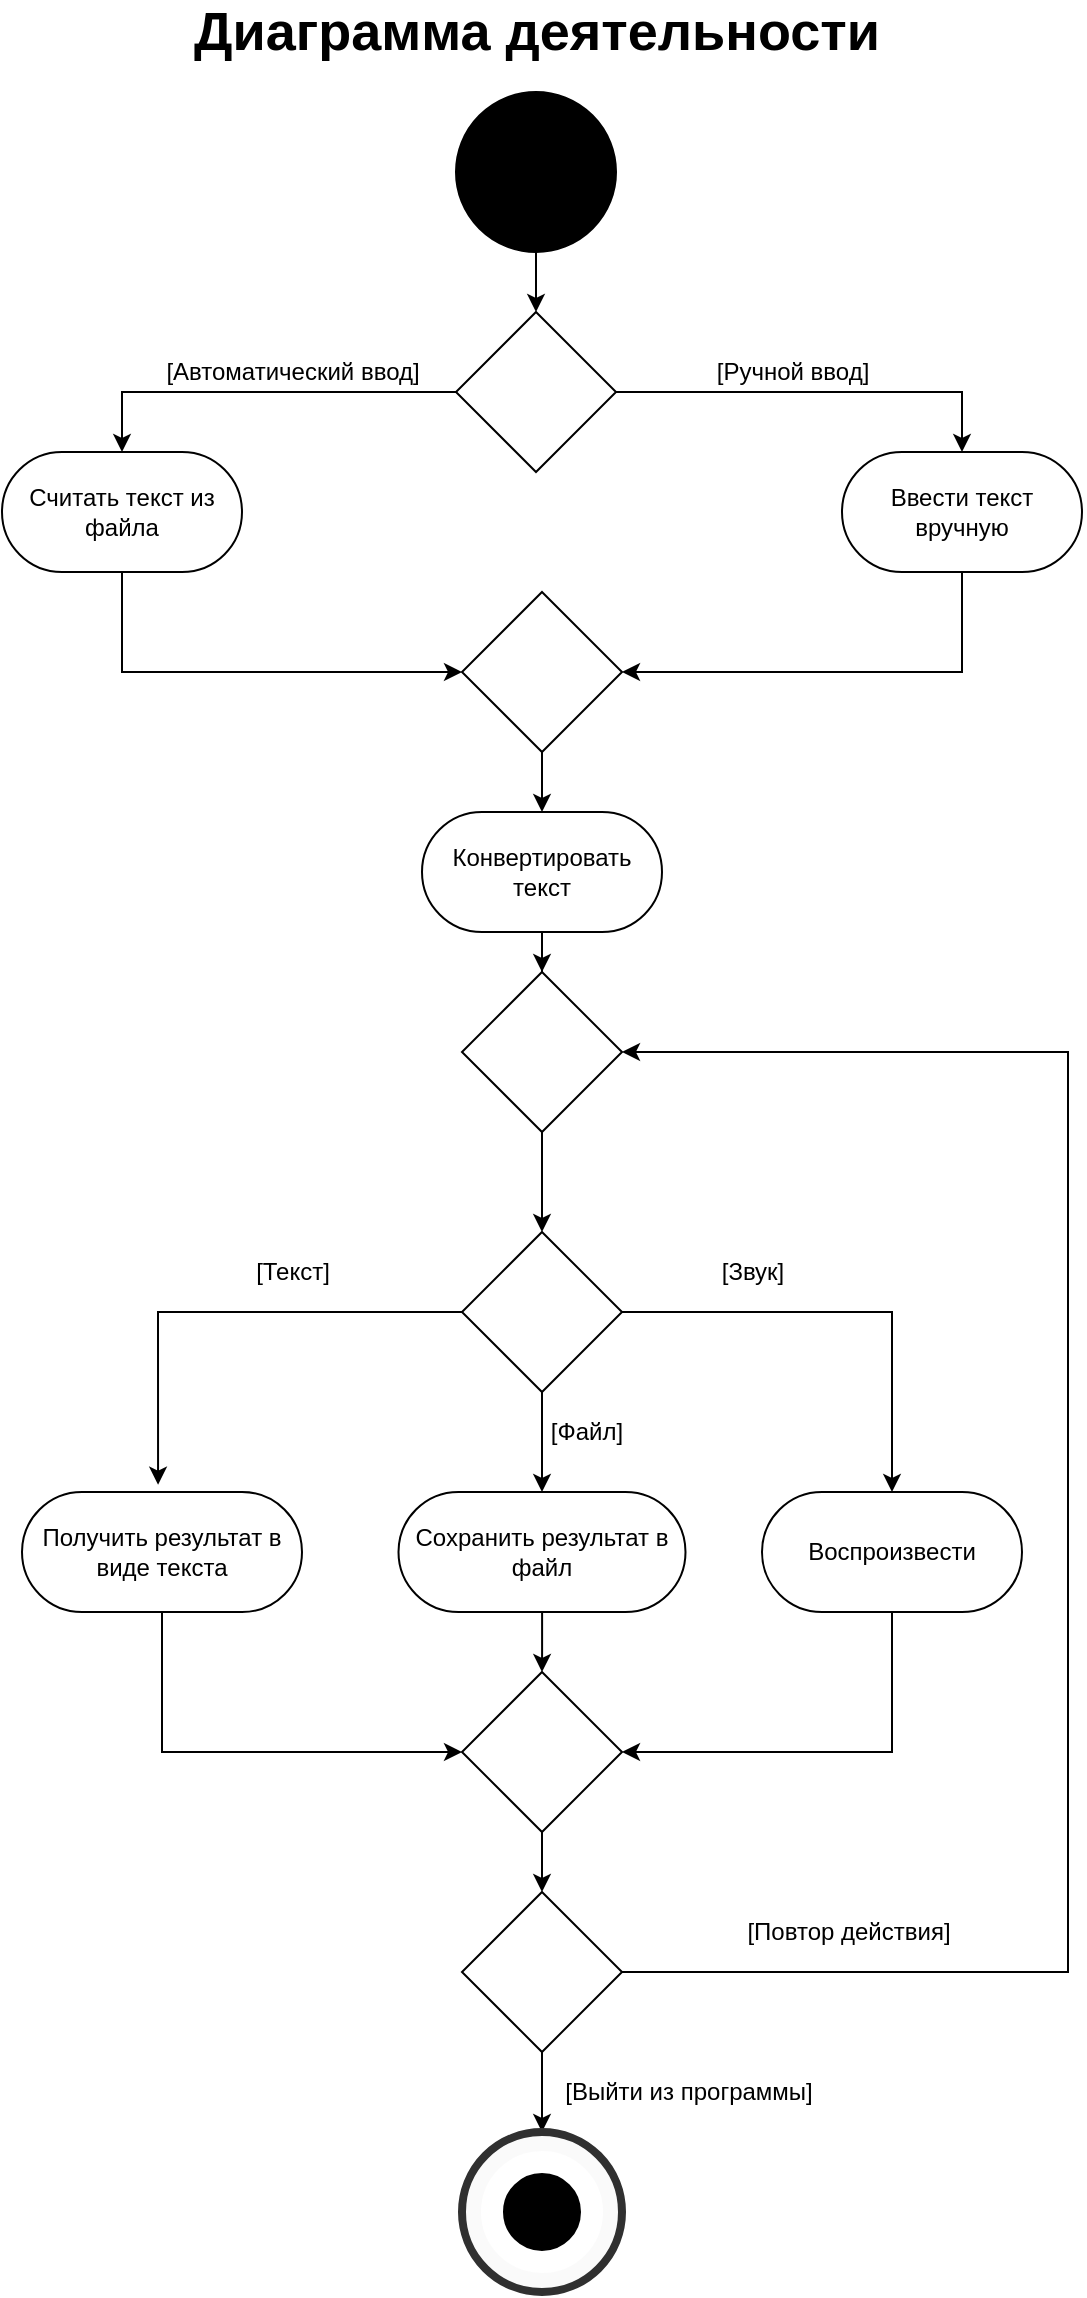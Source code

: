 <mxfile version="17.4.5" type="github"><diagram id="ElkyF9Jqkl11dKbJCKOM" name="Page-1"><mxGraphModel dx="1880" dy="572" grid="1" gridSize="10" guides="1" tooltips="1" connect="1" arrows="1" fold="1" page="1" pageScale="1" pageWidth="827" pageHeight="1169" math="0" shadow="0"><root><mxCell id="0"/><mxCell id="1" parent="0"/><mxCell id="78lj8XplYni3L8KzX9sI-9" style="edgeStyle=orthogonalEdgeStyle;rounded=0;orthogonalLoop=1;jettySize=auto;html=1;entryX=0.5;entryY=0;entryDx=0;entryDy=0;" edge="1" parent="1" source="78lj8XplYni3L8KzX9sI-1" target="78lj8XplYni3L8KzX9sI-3"><mxGeometry relative="1" as="geometry"/></mxCell><mxCell id="78lj8XplYni3L8KzX9sI-1" value="" style="ellipse;whiteSpace=wrap;html=1;aspect=fixed;fillColor=#000000;" vertex="1" parent="1"><mxGeometry x="-456" y="60" width="80" height="80" as="geometry"/></mxCell><mxCell id="78lj8XplYni3L8KzX9sI-7" style="edgeStyle=orthogonalEdgeStyle;rounded=0;orthogonalLoop=1;jettySize=auto;html=1;entryX=0.5;entryY=0;entryDx=0;entryDy=0;" edge="1" parent="1" source="78lj8XplYni3L8KzX9sI-3" target="78lj8XplYni3L8KzX9sI-5"><mxGeometry relative="1" as="geometry"/></mxCell><mxCell id="78lj8XplYni3L8KzX9sI-8" style="edgeStyle=orthogonalEdgeStyle;rounded=0;orthogonalLoop=1;jettySize=auto;html=1;exitX=1;exitY=0.5;exitDx=0;exitDy=0;entryX=0.5;entryY=0;entryDx=0;entryDy=0;" edge="1" parent="1" source="78lj8XplYni3L8KzX9sI-3" target="78lj8XplYni3L8KzX9sI-6"><mxGeometry relative="1" as="geometry"/></mxCell><mxCell id="78lj8XplYni3L8KzX9sI-3" value="" style="rhombus;whiteSpace=wrap;html=1;fillColor=#FFFFFF;" vertex="1" parent="1"><mxGeometry x="-456" y="170" width="80" height="80" as="geometry"/></mxCell><mxCell id="78lj8XplYni3L8KzX9sI-12" style="edgeStyle=orthogonalEdgeStyle;rounded=0;orthogonalLoop=1;jettySize=auto;html=1;exitX=0.5;exitY=1;exitDx=0;exitDy=0;entryX=0;entryY=0.5;entryDx=0;entryDy=0;" edge="1" parent="1" source="78lj8XplYni3L8KzX9sI-5" target="78lj8XplYni3L8KzX9sI-10"><mxGeometry relative="1" as="geometry"/></mxCell><mxCell id="78lj8XplYni3L8KzX9sI-5" value="Считать текст из файла" style="rounded=1;whiteSpace=wrap;html=1;fillColor=#FFFFFF;arcSize=50;" vertex="1" parent="1"><mxGeometry x="-683" y="240" width="120" height="60" as="geometry"/></mxCell><mxCell id="78lj8XplYni3L8KzX9sI-11" style="edgeStyle=orthogonalEdgeStyle;rounded=0;orthogonalLoop=1;jettySize=auto;html=1;entryX=1;entryY=0.5;entryDx=0;entryDy=0;exitX=0.5;exitY=1;exitDx=0;exitDy=0;" edge="1" parent="1" source="78lj8XplYni3L8KzX9sI-6" target="78lj8XplYni3L8KzX9sI-10"><mxGeometry relative="1" as="geometry"/></mxCell><mxCell id="78lj8XplYni3L8KzX9sI-6" value="Ввести текст вручную" style="rounded=1;whiteSpace=wrap;html=1;fillColor=#FFFFFF;arcSize=50;" vertex="1" parent="1"><mxGeometry x="-263" y="240" width="120" height="60" as="geometry"/></mxCell><mxCell id="78lj8XplYni3L8KzX9sI-18" style="edgeStyle=orthogonalEdgeStyle;rounded=0;orthogonalLoop=1;jettySize=auto;html=1;entryX=0.5;entryY=0;entryDx=0;entryDy=0;" edge="1" parent="1" source="78lj8XplYni3L8KzX9sI-10" target="78lj8XplYni3L8KzX9sI-17"><mxGeometry relative="1" as="geometry"/></mxCell><mxCell id="78lj8XplYni3L8KzX9sI-10" value="" style="rhombus;whiteSpace=wrap;html=1;fillColor=#FFFFFF;" vertex="1" parent="1"><mxGeometry x="-453" y="310" width="80" height="80" as="geometry"/></mxCell><mxCell id="78lj8XplYni3L8KzX9sI-13" value="[Автоматический ввод]" style="text;html=1;align=center;verticalAlign=middle;resizable=0;points=[];autosize=1;strokeColor=none;fillColor=none;" vertex="1" parent="1"><mxGeometry x="-613" y="190" width="150" height="20" as="geometry"/></mxCell><mxCell id="78lj8XplYni3L8KzX9sI-14" value="[Ручной ввод]" style="text;html=1;align=center;verticalAlign=middle;resizable=0;points=[];autosize=1;strokeColor=none;fillColor=none;" vertex="1" parent="1"><mxGeometry x="-333" y="190" width="90" height="20" as="geometry"/></mxCell><mxCell id="78lj8XplYni3L8KzX9sI-24" style="edgeStyle=orthogonalEdgeStyle;rounded=0;orthogonalLoop=1;jettySize=auto;html=1;entryX=0.5;entryY=0;entryDx=0;entryDy=0;" edge="1" parent="1" source="78lj8XplYni3L8KzX9sI-17" target="78lj8XplYni3L8KzX9sI-19"><mxGeometry relative="1" as="geometry"/></mxCell><mxCell id="78lj8XplYni3L8KzX9sI-17" value="Конвертировать текст" style="rounded=1;whiteSpace=wrap;html=1;fillColor=#FFFFFF;arcSize=50;" vertex="1" parent="1"><mxGeometry x="-473" y="420" width="120" height="60" as="geometry"/></mxCell><mxCell id="78lj8XplYni3L8KzX9sI-25" style="edgeStyle=orthogonalEdgeStyle;rounded=0;orthogonalLoop=1;jettySize=auto;html=1;" edge="1" parent="1" source="78lj8XplYni3L8KzX9sI-19" target="78lj8XplYni3L8KzX9sI-20"><mxGeometry relative="1" as="geometry"/></mxCell><mxCell id="78lj8XplYni3L8KzX9sI-19" value="" style="rhombus;whiteSpace=wrap;html=1;fillColor=#FFFFFF;" vertex="1" parent="1"><mxGeometry x="-453" y="500" width="80" height="80" as="geometry"/></mxCell><mxCell id="78lj8XplYni3L8KzX9sI-26" style="edgeStyle=orthogonalEdgeStyle;rounded=0;orthogonalLoop=1;jettySize=auto;html=1;entryX=0.486;entryY=-0.061;entryDx=0;entryDy=0;entryPerimeter=0;" edge="1" parent="1" source="78lj8XplYni3L8KzX9sI-20" target="78lj8XplYni3L8KzX9sI-21"><mxGeometry relative="1" as="geometry"/></mxCell><mxCell id="78lj8XplYni3L8KzX9sI-27" style="edgeStyle=orthogonalEdgeStyle;rounded=0;orthogonalLoop=1;jettySize=auto;html=1;entryX=0.5;entryY=0;entryDx=0;entryDy=0;" edge="1" parent="1" source="78lj8XplYni3L8KzX9sI-20" target="78lj8XplYni3L8KzX9sI-22"><mxGeometry relative="1" as="geometry"/></mxCell><mxCell id="78lj8XplYni3L8KzX9sI-28" style="edgeStyle=orthogonalEdgeStyle;rounded=0;orthogonalLoop=1;jettySize=auto;html=1;entryX=0.5;entryY=0;entryDx=0;entryDy=0;" edge="1" parent="1" source="78lj8XplYni3L8KzX9sI-20" target="78lj8XplYni3L8KzX9sI-23"><mxGeometry relative="1" as="geometry"/></mxCell><mxCell id="78lj8XplYni3L8KzX9sI-20" value="" style="rhombus;whiteSpace=wrap;html=1;fillColor=#FFFFFF;" vertex="1" parent="1"><mxGeometry x="-453" y="630" width="80" height="80" as="geometry"/></mxCell><mxCell id="78lj8XplYni3L8KzX9sI-31" style="edgeStyle=orthogonalEdgeStyle;rounded=0;orthogonalLoop=1;jettySize=auto;html=1;entryX=0;entryY=0.5;entryDx=0;entryDy=0;exitX=0.5;exitY=1;exitDx=0;exitDy=0;" edge="1" parent="1" source="78lj8XplYni3L8KzX9sI-21" target="78lj8XplYni3L8KzX9sI-29"><mxGeometry relative="1" as="geometry"/></mxCell><mxCell id="78lj8XplYni3L8KzX9sI-21" value="Получить результат в виде текста" style="rounded=1;whiteSpace=wrap;html=1;fillColor=#FFFFFF;arcSize=50;" vertex="1" parent="1"><mxGeometry x="-673" y="760" width="140" height="60" as="geometry"/></mxCell><mxCell id="78lj8XplYni3L8KzX9sI-30" style="edgeStyle=orthogonalEdgeStyle;rounded=0;orthogonalLoop=1;jettySize=auto;html=1;entryX=0.5;entryY=0;entryDx=0;entryDy=0;" edge="1" parent="1" source="78lj8XplYni3L8KzX9sI-22" target="78lj8XplYni3L8KzX9sI-29"><mxGeometry relative="1" as="geometry"/></mxCell><mxCell id="78lj8XplYni3L8KzX9sI-22" value="Сохранить результат в файл" style="rounded=1;whiteSpace=wrap;html=1;fillColor=#FFFFFF;arcSize=50;" vertex="1" parent="1"><mxGeometry x="-484.75" y="760" width="143.5" height="60" as="geometry"/></mxCell><mxCell id="78lj8XplYni3L8KzX9sI-33" style="edgeStyle=orthogonalEdgeStyle;rounded=0;orthogonalLoop=1;jettySize=auto;html=1;entryX=1;entryY=0.5;entryDx=0;entryDy=0;exitX=0.5;exitY=1;exitDx=0;exitDy=0;" edge="1" parent="1" source="78lj8XplYni3L8KzX9sI-23" target="78lj8XplYni3L8KzX9sI-29"><mxGeometry relative="1" as="geometry"/></mxCell><mxCell id="78lj8XplYni3L8KzX9sI-23" value="Воспроизвести" style="rounded=1;whiteSpace=wrap;html=1;fillColor=#FFFFFF;arcSize=50;" vertex="1" parent="1"><mxGeometry x="-303" y="760" width="130" height="60" as="geometry"/></mxCell><mxCell id="78lj8XplYni3L8KzX9sI-35" style="edgeStyle=orthogonalEdgeStyle;rounded=0;orthogonalLoop=1;jettySize=auto;html=1;entryX=0.5;entryY=0;entryDx=0;entryDy=0;" edge="1" parent="1" source="78lj8XplYni3L8KzX9sI-29" target="78lj8XplYni3L8KzX9sI-34"><mxGeometry relative="1" as="geometry"/></mxCell><mxCell id="78lj8XplYni3L8KzX9sI-29" value="" style="rhombus;whiteSpace=wrap;html=1;fillColor=#FFFFFF;" vertex="1" parent="1"><mxGeometry x="-453" y="850" width="80" height="80" as="geometry"/></mxCell><mxCell id="78lj8XplYni3L8KzX9sI-39" style="edgeStyle=orthogonalEdgeStyle;rounded=0;orthogonalLoop=1;jettySize=auto;html=1;entryX=1;entryY=0.5;entryDx=0;entryDy=0;exitX=1;exitY=0.5;exitDx=0;exitDy=0;" edge="1" parent="1" source="78lj8XplYni3L8KzX9sI-34" target="78lj8XplYni3L8KzX9sI-19"><mxGeometry relative="1" as="geometry"><Array as="points"><mxPoint x="-150" y="1000"/><mxPoint x="-150" y="540"/></Array></mxGeometry></mxCell><mxCell id="78lj8XplYni3L8KzX9sI-43" style="edgeStyle=orthogonalEdgeStyle;rounded=0;orthogonalLoop=1;jettySize=auto;html=1;entryX=0.5;entryY=0;entryDx=0;entryDy=0;" edge="1" parent="1" source="78lj8XplYni3L8KzX9sI-34" target="78lj8XplYni3L8KzX9sI-46"><mxGeometry relative="1" as="geometry"/></mxCell><mxCell id="78lj8XplYni3L8KzX9sI-34" value="" style="rhombus;whiteSpace=wrap;html=1;fillColor=#FFFFFF;" vertex="1" parent="1"><mxGeometry x="-453" y="960" width="80" height="80" as="geometry"/></mxCell><mxCell id="78lj8XplYni3L8KzX9sI-36" value="[Текст]" style="text;html=1;align=center;verticalAlign=middle;resizable=0;points=[];autosize=1;strokeColor=none;fillColor=none;" vertex="1" parent="1"><mxGeometry x="-563" y="640" width="50" height="20" as="geometry"/></mxCell><mxCell id="78lj8XplYni3L8KzX9sI-37" value="[Звук]" style="text;html=1;align=center;verticalAlign=middle;resizable=0;points=[];autosize=1;strokeColor=none;fillColor=none;" vertex="1" parent="1"><mxGeometry x="-333" y="640" width="50" height="20" as="geometry"/></mxCell><mxCell id="78lj8XplYni3L8KzX9sI-38" value="[Файл]" style="text;html=1;align=center;verticalAlign=middle;resizable=0;points=[];autosize=1;strokeColor=none;fillColor=none;" vertex="1" parent="1"><mxGeometry x="-416" y="720" width="50" height="20" as="geometry"/></mxCell><mxCell id="78lj8XplYni3L8KzX9sI-40" value="[Повтор действия]" style="text;html=1;align=center;verticalAlign=middle;resizable=0;points=[];autosize=1;strokeColor=none;fillColor=none;" vertex="1" parent="1"><mxGeometry x="-320" y="970" width="120" height="20" as="geometry"/></mxCell><mxCell id="78lj8XplYni3L8KzX9sI-41" value="[Выйти из программы]" style="text;html=1;align=center;verticalAlign=middle;resizable=0;points=[];autosize=1;strokeColor=none;fillColor=none;" vertex="1" parent="1"><mxGeometry x="-410" y="1050" width="140" height="20" as="geometry"/></mxCell><mxCell id="78lj8XplYni3L8KzX9sI-46" value="" style="ellipse;whiteSpace=wrap;html=1;aspect=fixed;strokeColor=#303030;strokeWidth=4;fillColor=#FAFAFA;" vertex="1" parent="1"><mxGeometry x="-453" y="1080" width="80" height="80" as="geometry"/></mxCell><mxCell id="78lj8XplYni3L8KzX9sI-42" value="" style="ellipse;whiteSpace=wrap;html=1;aspect=fixed;fillColor=#000000;strokeWidth=11;strokeColor=#FFFFFF;" vertex="1" parent="1"><mxGeometry x="-438" y="1095" width="50" height="50" as="geometry"/></mxCell><mxCell id="78lj8XplYni3L8KzX9sI-47" value="&lt;font style=&quot;font-size: 27px&quot;&gt;&lt;strong&gt;Диаграмма деятельности&lt;/strong&gt;&lt;/font&gt;" style="text;html=1;align=center;verticalAlign=middle;resizable=0;points=[];autosize=1;strokeColor=none;fillColor=none;" vertex="1" parent="1"><mxGeometry x="-596" y="15" width="360" height="30" as="geometry"/></mxCell></root></mxGraphModel></diagram></mxfile>